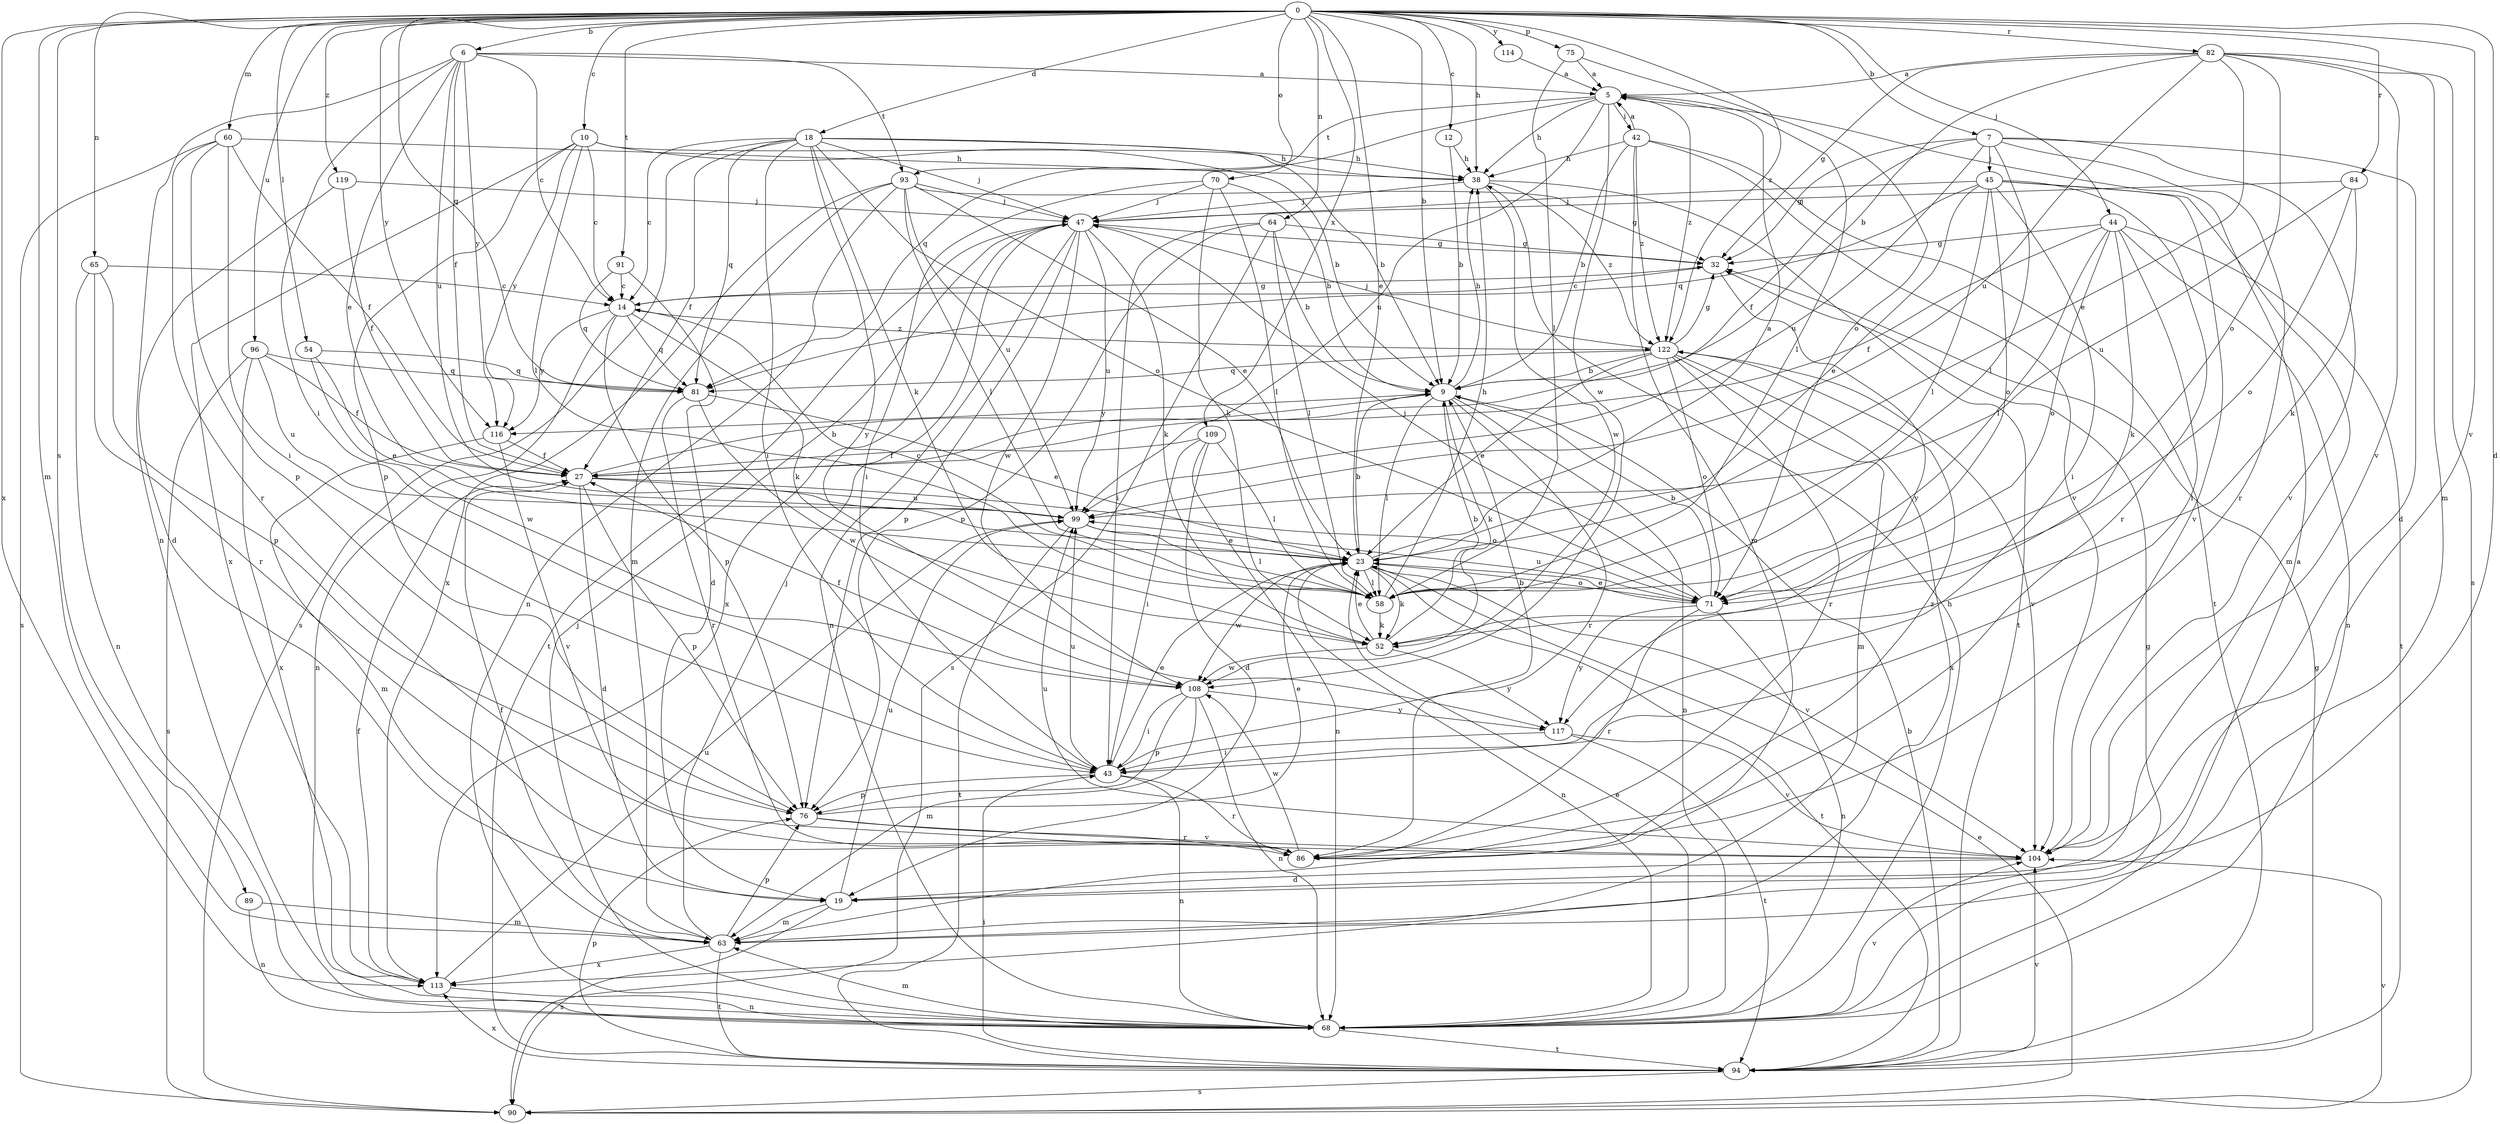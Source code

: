 strict digraph  {
0;
5;
6;
7;
9;
10;
12;
14;
18;
19;
23;
27;
32;
38;
42;
43;
44;
45;
47;
52;
54;
58;
60;
63;
64;
65;
68;
70;
71;
75;
76;
81;
82;
84;
86;
89;
90;
91;
93;
94;
96;
99;
104;
108;
109;
113;
114;
116;
117;
119;
122;
0 -> 6  [label=b];
0 -> 7  [label=b];
0 -> 9  [label=b];
0 -> 10  [label=c];
0 -> 12  [label=c];
0 -> 18  [label=d];
0 -> 19  [label=d];
0 -> 23  [label=e];
0 -> 38  [label=h];
0 -> 44  [label=j];
0 -> 54  [label=l];
0 -> 60  [label=m];
0 -> 63  [label=m];
0 -> 64  [label=n];
0 -> 65  [label=n];
0 -> 70  [label=o];
0 -> 75  [label=p];
0 -> 81  [label=q];
0 -> 82  [label=r];
0 -> 84  [label=r];
0 -> 89  [label=s];
0 -> 91  [label=t];
0 -> 96  [label=u];
0 -> 104  [label=v];
0 -> 109  [label=x];
0 -> 113  [label=x];
0 -> 114  [label=y];
0 -> 116  [label=y];
0 -> 119  [label=z];
0 -> 122  [label=z];
5 -> 38  [label=h];
5 -> 42  [label=i];
5 -> 58  [label=l];
5 -> 81  [label=q];
5 -> 93  [label=t];
5 -> 99  [label=u];
5 -> 108  [label=w];
5 -> 122  [label=z];
6 -> 5  [label=a];
6 -> 14  [label=c];
6 -> 23  [label=e];
6 -> 27  [label=f];
6 -> 43  [label=i];
6 -> 68  [label=n];
6 -> 93  [label=t];
6 -> 99  [label=u];
6 -> 116  [label=y];
7 -> 19  [label=d];
7 -> 27  [label=f];
7 -> 32  [label=g];
7 -> 45  [label=j];
7 -> 58  [label=l];
7 -> 86  [label=r];
7 -> 99  [label=u];
7 -> 104  [label=v];
9 -> 38  [label=h];
9 -> 52  [label=k];
9 -> 58  [label=l];
9 -> 68  [label=n];
9 -> 86  [label=r];
9 -> 116  [label=y];
10 -> 9  [label=b];
10 -> 14  [label=c];
10 -> 38  [label=h];
10 -> 58  [label=l];
10 -> 76  [label=p];
10 -> 113  [label=x];
10 -> 116  [label=y];
12 -> 9  [label=b];
12 -> 38  [label=h];
14 -> 32  [label=g];
14 -> 52  [label=k];
14 -> 68  [label=n];
14 -> 76  [label=p];
14 -> 81  [label=q];
14 -> 116  [label=y];
14 -> 122  [label=z];
18 -> 9  [label=b];
18 -> 14  [label=c];
18 -> 27  [label=f];
18 -> 38  [label=h];
18 -> 43  [label=i];
18 -> 47  [label=j];
18 -> 52  [label=k];
18 -> 71  [label=o];
18 -> 81  [label=q];
18 -> 90  [label=s];
18 -> 117  [label=y];
19 -> 63  [label=m];
19 -> 90  [label=s];
19 -> 99  [label=u];
23 -> 5  [label=a];
23 -> 9  [label=b];
23 -> 52  [label=k];
23 -> 58  [label=l];
23 -> 68  [label=n];
23 -> 71  [label=o];
23 -> 94  [label=t];
23 -> 104  [label=v];
23 -> 108  [label=w];
27 -> 9  [label=b];
27 -> 19  [label=d];
27 -> 71  [label=o];
27 -> 76  [label=p];
27 -> 99  [label=u];
32 -> 14  [label=c];
32 -> 117  [label=y];
38 -> 47  [label=j];
38 -> 94  [label=t];
38 -> 108  [label=w];
38 -> 122  [label=z];
42 -> 5  [label=a];
42 -> 9  [label=b];
42 -> 38  [label=h];
42 -> 63  [label=m];
42 -> 94  [label=t];
42 -> 104  [label=v];
42 -> 122  [label=z];
43 -> 9  [label=b];
43 -> 23  [label=e];
43 -> 68  [label=n];
43 -> 76  [label=p];
43 -> 86  [label=r];
43 -> 99  [label=u];
44 -> 27  [label=f];
44 -> 32  [label=g];
44 -> 43  [label=i];
44 -> 52  [label=k];
44 -> 58  [label=l];
44 -> 68  [label=n];
44 -> 71  [label=o];
44 -> 94  [label=t];
45 -> 23  [label=e];
45 -> 43  [label=i];
45 -> 47  [label=j];
45 -> 58  [label=l];
45 -> 63  [label=m];
45 -> 71  [label=o];
45 -> 81  [label=q];
45 -> 86  [label=r];
45 -> 104  [label=v];
47 -> 32  [label=g];
47 -> 52  [label=k];
47 -> 68  [label=n];
47 -> 76  [label=p];
47 -> 94  [label=t];
47 -> 99  [label=u];
47 -> 108  [label=w];
47 -> 113  [label=x];
52 -> 9  [label=b];
52 -> 23  [label=e];
52 -> 108  [label=w];
52 -> 117  [label=y];
54 -> 23  [label=e];
54 -> 81  [label=q];
54 -> 108  [label=w];
58 -> 14  [label=c];
58 -> 38  [label=h];
58 -> 52  [label=k];
60 -> 27  [label=f];
60 -> 38  [label=h];
60 -> 43  [label=i];
60 -> 76  [label=p];
60 -> 86  [label=r];
60 -> 90  [label=s];
63 -> 27  [label=f];
63 -> 47  [label=j];
63 -> 76  [label=p];
63 -> 94  [label=t];
63 -> 113  [label=x];
64 -> 9  [label=b];
64 -> 32  [label=g];
64 -> 43  [label=i];
64 -> 58  [label=l];
64 -> 76  [label=p];
64 -> 90  [label=s];
65 -> 14  [label=c];
65 -> 68  [label=n];
65 -> 76  [label=p];
65 -> 86  [label=r];
68 -> 5  [label=a];
68 -> 23  [label=e];
68 -> 32  [label=g];
68 -> 38  [label=h];
68 -> 47  [label=j];
68 -> 63  [label=m];
68 -> 94  [label=t];
68 -> 104  [label=v];
70 -> 9  [label=b];
70 -> 43  [label=i];
70 -> 47  [label=j];
70 -> 52  [label=k];
70 -> 58  [label=l];
71 -> 9  [label=b];
71 -> 23  [label=e];
71 -> 47  [label=j];
71 -> 68  [label=n];
71 -> 86  [label=r];
71 -> 99  [label=u];
71 -> 117  [label=y];
75 -> 5  [label=a];
75 -> 58  [label=l];
75 -> 71  [label=o];
76 -> 23  [label=e];
76 -> 86  [label=r];
76 -> 104  [label=v];
81 -> 23  [label=e];
81 -> 86  [label=r];
81 -> 108  [label=w];
82 -> 5  [label=a];
82 -> 9  [label=b];
82 -> 23  [label=e];
82 -> 32  [label=g];
82 -> 63  [label=m];
82 -> 71  [label=o];
82 -> 90  [label=s];
82 -> 99  [label=u];
82 -> 104  [label=v];
84 -> 47  [label=j];
84 -> 52  [label=k];
84 -> 71  [label=o];
84 -> 99  [label=u];
86 -> 108  [label=w];
86 -> 122  [label=z];
89 -> 63  [label=m];
89 -> 68  [label=n];
90 -> 23  [label=e];
90 -> 104  [label=v];
91 -> 14  [label=c];
91 -> 19  [label=d];
91 -> 81  [label=q];
93 -> 23  [label=e];
93 -> 32  [label=g];
93 -> 47  [label=j];
93 -> 58  [label=l];
93 -> 63  [label=m];
93 -> 68  [label=n];
93 -> 99  [label=u];
93 -> 113  [label=x];
94 -> 9  [label=b];
94 -> 32  [label=g];
94 -> 43  [label=i];
94 -> 76  [label=p];
94 -> 90  [label=s];
94 -> 104  [label=v];
94 -> 113  [label=x];
96 -> 27  [label=f];
96 -> 81  [label=q];
96 -> 90  [label=s];
96 -> 99  [label=u];
96 -> 113  [label=x];
99 -> 23  [label=e];
99 -> 58  [label=l];
99 -> 94  [label=t];
104 -> 19  [label=d];
104 -> 99  [label=u];
108 -> 27  [label=f];
108 -> 43  [label=i];
108 -> 63  [label=m];
108 -> 68  [label=n];
108 -> 76  [label=p];
108 -> 117  [label=y];
109 -> 19  [label=d];
109 -> 27  [label=f];
109 -> 43  [label=i];
109 -> 58  [label=l];
109 -> 68  [label=n];
113 -> 27  [label=f];
113 -> 68  [label=n];
113 -> 99  [label=u];
114 -> 5  [label=a];
116 -> 27  [label=f];
116 -> 63  [label=m];
116 -> 104  [label=v];
117 -> 43  [label=i];
117 -> 94  [label=t];
117 -> 104  [label=v];
119 -> 19  [label=d];
119 -> 27  [label=f];
119 -> 47  [label=j];
122 -> 9  [label=b];
122 -> 23  [label=e];
122 -> 32  [label=g];
122 -> 47  [label=j];
122 -> 63  [label=m];
122 -> 71  [label=o];
122 -> 81  [label=q];
122 -> 86  [label=r];
122 -> 104  [label=v];
122 -> 113  [label=x];
}
